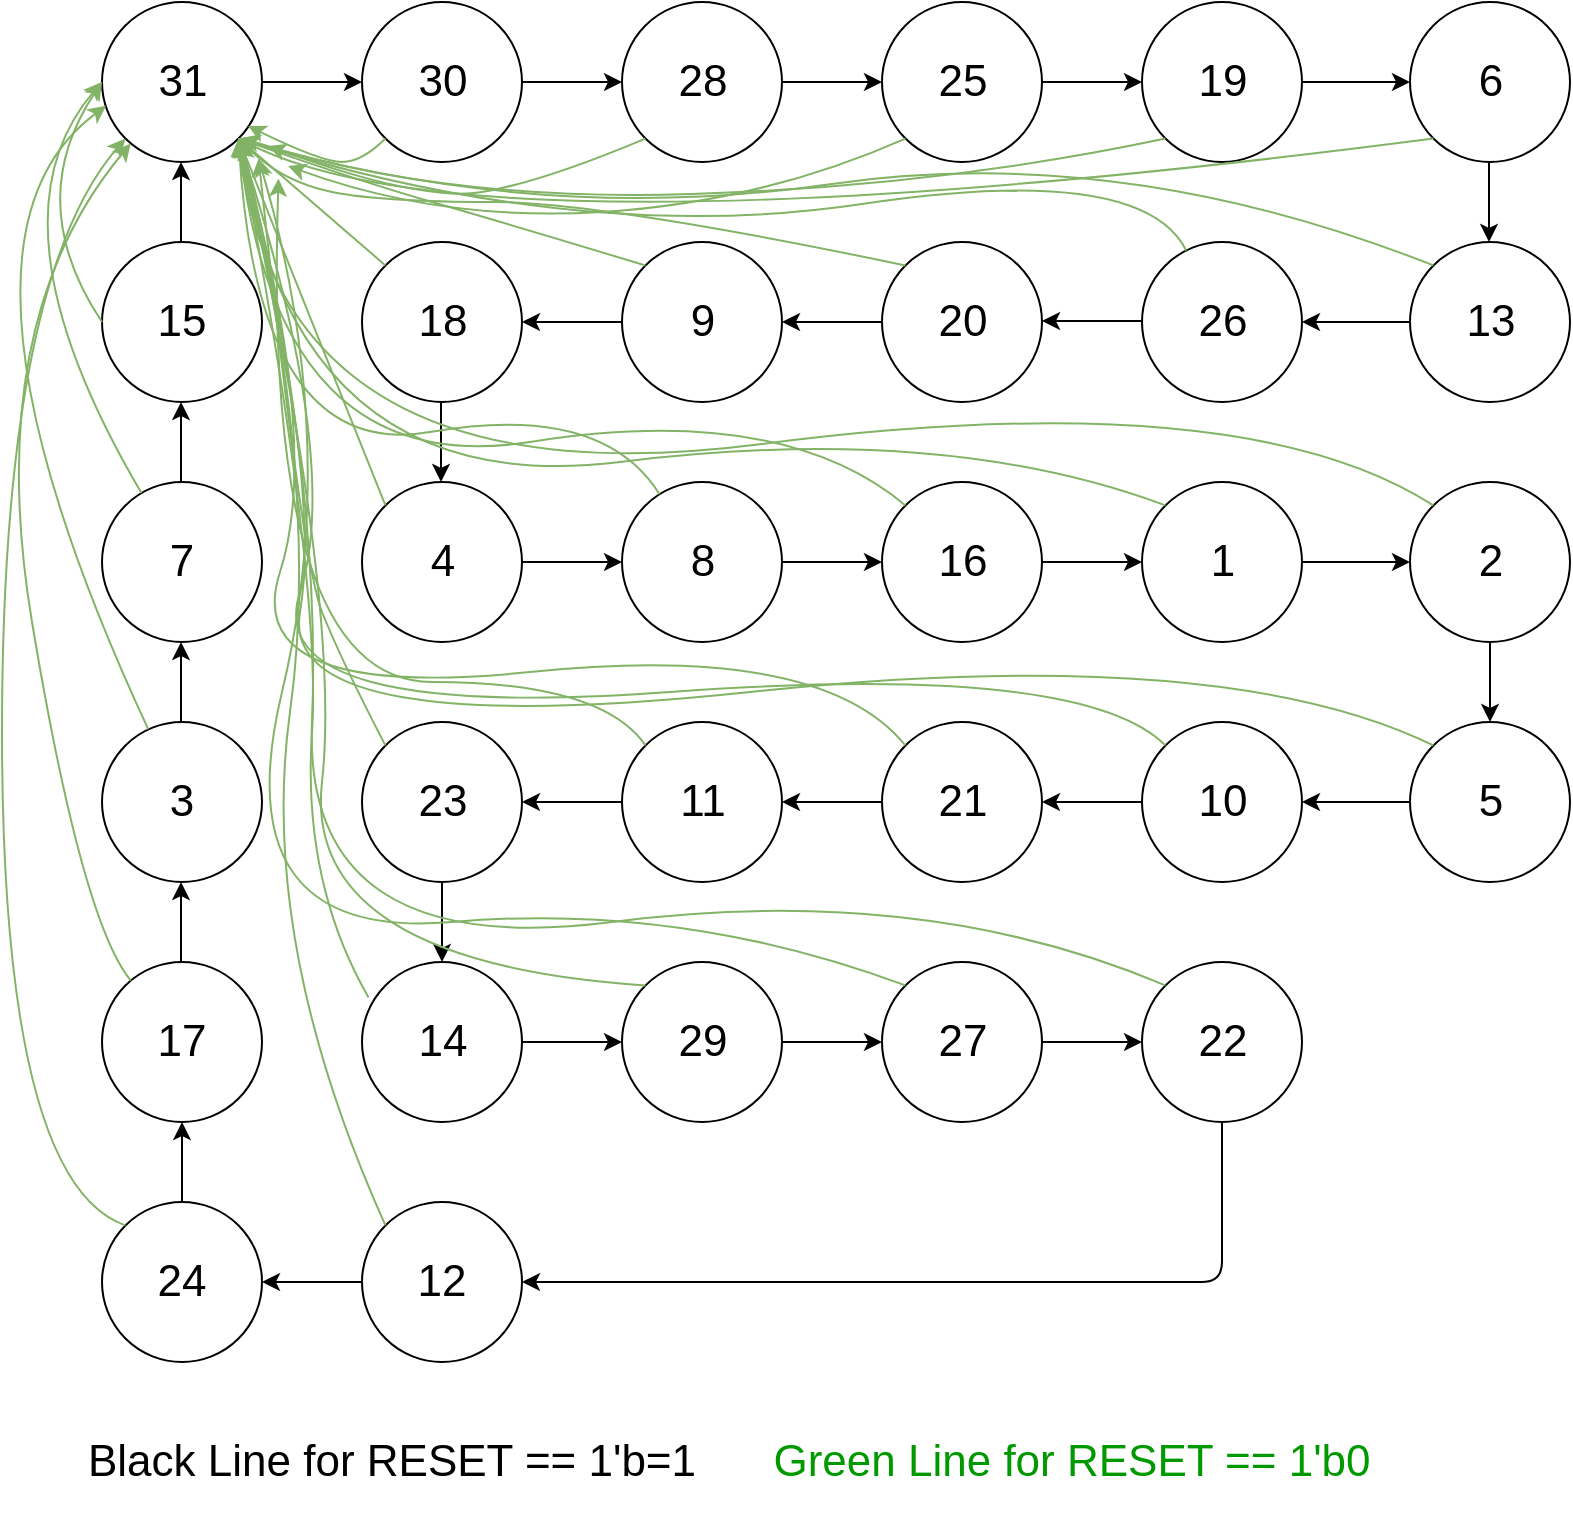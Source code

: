 <mxfile version="13.8.0" type="device"><diagram id="v5fwq7ZbPviICGchZFVD" name="Page-1"><mxGraphModel dx="892" dy="904" grid="1" gridSize="10" guides="1" tooltips="1" connect="1" arrows="1" fold="1" page="1" pageScale="1" pageWidth="827" pageHeight="1169" math="0" shadow="0"><root><mxCell id="0"/><mxCell id="1" parent="0"/><mxCell id="MPfCLSWafgTNdHjjrXGA-1" value="31" style="ellipse;html=1;aspect=fixed;fontSize=22;" vertex="1" parent="1"><mxGeometry x="60" y="50" width="80" height="80" as="geometry"/></mxCell><mxCell id="MPfCLSWafgTNdHjjrXGA-4" value="" style="endArrow=classic;html=1;exitX=1;exitY=0.5;exitDx=0;exitDy=0;fontSize=22;" edge="1" parent="1" source="MPfCLSWafgTNdHjjrXGA-1"><mxGeometry width="50" height="50" relative="1" as="geometry"><mxPoint x="370" y="350" as="sourcePoint"/><mxPoint x="190" y="90" as="targetPoint"/><Array as="points"><mxPoint x="160" y="90"/></Array></mxGeometry></mxCell><mxCell id="MPfCLSWafgTNdHjjrXGA-5" value="30" style="ellipse;html=1;aspect=fixed;fontSize=22;" vertex="1" parent="1"><mxGeometry x="190" y="50" width="80" height="80" as="geometry"/></mxCell><mxCell id="MPfCLSWafgTNdHjjrXGA-6" value="" style="endArrow=classic;html=1;exitX=1;exitY=0.5;exitDx=0;exitDy=0;fontSize=22;" edge="1" parent="1" source="MPfCLSWafgTNdHjjrXGA-5"><mxGeometry width="50" height="50" relative="1" as="geometry"><mxPoint x="500" y="350" as="sourcePoint"/><mxPoint x="320" y="90" as="targetPoint"/><Array as="points"><mxPoint x="290" y="90"/></Array></mxGeometry></mxCell><mxCell id="MPfCLSWafgTNdHjjrXGA-7" value="28" style="ellipse;html=1;aspect=fixed;fontSize=22;" vertex="1" parent="1"><mxGeometry x="320" y="50" width="80" height="80" as="geometry"/></mxCell><mxCell id="MPfCLSWafgTNdHjjrXGA-8" value="" style="endArrow=classic;html=1;exitX=1;exitY=0.5;exitDx=0;exitDy=0;fontSize=22;" edge="1" parent="1" source="MPfCLSWafgTNdHjjrXGA-7"><mxGeometry width="50" height="50" relative="1" as="geometry"><mxPoint x="630" y="350" as="sourcePoint"/><mxPoint x="450" y="90" as="targetPoint"/><Array as="points"><mxPoint x="420" y="90"/></Array></mxGeometry></mxCell><mxCell id="MPfCLSWafgTNdHjjrXGA-9" value="25" style="ellipse;html=1;aspect=fixed;fontSize=22;" vertex="1" parent="1"><mxGeometry x="450" y="50" width="80" height="80" as="geometry"/></mxCell><mxCell id="MPfCLSWafgTNdHjjrXGA-10" value="" style="endArrow=classic;html=1;fontSize=22;entryX=0;entryY=0.5;entryDx=0;entryDy=0;" edge="1" parent="1" target="MPfCLSWafgTNdHjjrXGA-31"><mxGeometry width="50" height="50" relative="1" as="geometry"><mxPoint x="530" y="90" as="sourcePoint"/><mxPoint x="574" y="90" as="targetPoint"/><Array as="points"><mxPoint x="544" y="90"/></Array></mxGeometry></mxCell><mxCell id="MPfCLSWafgTNdHjjrXGA-11" value="4" style="ellipse;html=1;aspect=fixed;fontSize=22;" vertex="1" parent="1"><mxGeometry x="190" y="290" width="80" height="80" as="geometry"/></mxCell><mxCell id="MPfCLSWafgTNdHjjrXGA-12" value="" style="endArrow=classic;html=1;exitX=1;exitY=0.5;exitDx=0;exitDy=0;fontSize=22;" edge="1" parent="1" source="MPfCLSWafgTNdHjjrXGA-11"><mxGeometry width="50" height="50" relative="1" as="geometry"><mxPoint x="500" y="590" as="sourcePoint"/><mxPoint x="320" y="330" as="targetPoint"/><Array as="points"><mxPoint x="290" y="330"/></Array></mxGeometry></mxCell><mxCell id="MPfCLSWafgTNdHjjrXGA-13" value="8" style="ellipse;html=1;aspect=fixed;fontSize=22;" vertex="1" parent="1"><mxGeometry x="320" y="290" width="80" height="80" as="geometry"/></mxCell><mxCell id="MPfCLSWafgTNdHjjrXGA-14" value="" style="endArrow=classic;html=1;exitX=1;exitY=0.5;exitDx=0;exitDy=0;fontSize=22;" edge="1" parent="1" source="MPfCLSWafgTNdHjjrXGA-13"><mxGeometry width="50" height="50" relative="1" as="geometry"><mxPoint x="630" y="590" as="sourcePoint"/><mxPoint x="450" y="330" as="targetPoint"/><Array as="points"><mxPoint x="420" y="330"/></Array></mxGeometry></mxCell><mxCell id="MPfCLSWafgTNdHjjrXGA-15" value="16" style="ellipse;html=1;aspect=fixed;fontSize=22;" vertex="1" parent="1"><mxGeometry x="450" y="290" width="80" height="80" as="geometry"/></mxCell><mxCell id="MPfCLSWafgTNdHjjrXGA-16" value="" style="endArrow=classic;html=1;exitX=1;exitY=0.5;exitDx=0;exitDy=0;fontSize=22;" edge="1" parent="1" source="MPfCLSWafgTNdHjjrXGA-15"><mxGeometry width="50" height="50" relative="1" as="geometry"><mxPoint x="760" y="590" as="sourcePoint"/><mxPoint x="580" y="330" as="targetPoint"/><Array as="points"><mxPoint x="550" y="330"/></Array></mxGeometry></mxCell><mxCell id="MPfCLSWafgTNdHjjrXGA-17" value="1" style="ellipse;html=1;aspect=fixed;fontSize=22;" vertex="1" parent="1"><mxGeometry x="580" y="290" width="80" height="80" as="geometry"/></mxCell><mxCell id="MPfCLSWafgTNdHjjrXGA-18" value="" style="endArrow=classic;html=1;exitX=1;exitY=0.5;exitDx=0;exitDy=0;fontSize=22;entryX=0;entryY=0.5;entryDx=0;entryDy=0;" edge="1" parent="1" source="MPfCLSWafgTNdHjjrXGA-17" target="MPfCLSWafgTNdHjjrXGA-65"><mxGeometry width="50" height="50" relative="1" as="geometry"><mxPoint x="884" y="590" as="sourcePoint"/><mxPoint x="704" y="330" as="targetPoint"/><Array as="points"><mxPoint x="674" y="330"/></Array></mxGeometry></mxCell><mxCell id="MPfCLSWafgTNdHjjrXGA-31" value="19" style="ellipse;html=1;aspect=fixed;fontSize=22;" vertex="1" parent="1"><mxGeometry x="580" y="50" width="80" height="80" as="geometry"/></mxCell><mxCell id="MPfCLSWafgTNdHjjrXGA-32" value="" style="endArrow=classic;html=1;exitX=1;exitY=0.5;exitDx=0;exitDy=0;fontSize=22;entryX=0;entryY=0.5;entryDx=0;entryDy=0;" edge="1" parent="1" source="MPfCLSWafgTNdHjjrXGA-31" target="MPfCLSWafgTNdHjjrXGA-33"><mxGeometry width="50" height="50" relative="1" as="geometry"><mxPoint x="670" y="90" as="sourcePoint"/><mxPoint x="720" y="90" as="targetPoint"/><Array as="points"><mxPoint x="690" y="90"/></Array></mxGeometry></mxCell><mxCell id="MPfCLSWafgTNdHjjrXGA-33" value="6" style="ellipse;html=1;aspect=fixed;fontSize=22;" vertex="1" parent="1"><mxGeometry x="714" y="50" width="80" height="80" as="geometry"/></mxCell><mxCell id="MPfCLSWafgTNdHjjrXGA-34" value="" style="endArrow=classic;html=1;fontSize=22;" edge="1" parent="1"><mxGeometry width="50" height="50" relative="1" as="geometry"><mxPoint x="753.5" y="130" as="sourcePoint"/><mxPoint x="753.5" y="170" as="targetPoint"/><Array as="points"><mxPoint x="753.5" y="150"/></Array></mxGeometry></mxCell><mxCell id="MPfCLSWafgTNdHjjrXGA-35" value="18" style="ellipse;html=1;aspect=fixed;fontSize=22;" vertex="1" parent="1"><mxGeometry x="190" y="170" width="80" height="80" as="geometry"/></mxCell><mxCell id="MPfCLSWafgTNdHjjrXGA-37" value="9" style="ellipse;html=1;aspect=fixed;fontSize=22;" vertex="1" parent="1"><mxGeometry x="320" y="170" width="80" height="80" as="geometry"/></mxCell><mxCell id="MPfCLSWafgTNdHjjrXGA-39" value="20" style="ellipse;html=1;aspect=fixed;fontSize=22;" vertex="1" parent="1"><mxGeometry x="450" y="170" width="80" height="80" as="geometry"/></mxCell><mxCell id="MPfCLSWafgTNdHjjrXGA-41" value="26" style="ellipse;html=1;aspect=fixed;fontSize=22;" vertex="1" parent="1"><mxGeometry x="580" y="170" width="80" height="80" as="geometry"/></mxCell><mxCell id="MPfCLSWafgTNdHjjrXGA-42" value="" style="endArrow=classic;html=1;fontSize=22;exitX=0;exitY=0.5;exitDx=0;exitDy=0;entryX=1;entryY=0.5;entryDx=0;entryDy=0;" edge="1" parent="1" source="MPfCLSWafgTNdHjjrXGA-39" target="MPfCLSWafgTNdHjjrXGA-37"><mxGeometry width="50" height="50" relative="1" as="geometry"><mxPoint x="410" y="370" as="sourcePoint"/><mxPoint x="460" y="320" as="targetPoint"/></mxGeometry></mxCell><mxCell id="MPfCLSWafgTNdHjjrXGA-43" value="" style="endArrow=classic;html=1;fontSize=22;exitX=0;exitY=0.5;exitDx=0;exitDy=0;entryX=1;entryY=0.5;entryDx=0;entryDy=0;" edge="1" parent="1" source="MPfCLSWafgTNdHjjrXGA-37" target="MPfCLSWafgTNdHjjrXGA-35"><mxGeometry width="50" height="50" relative="1" as="geometry"><mxPoint x="410" y="370" as="sourcePoint"/><mxPoint x="460" y="320" as="targetPoint"/></mxGeometry></mxCell><mxCell id="MPfCLSWafgTNdHjjrXGA-44" value="" style="endArrow=classic;html=1;fontSize=22;exitX=0;exitY=0.5;exitDx=0;exitDy=0;entryX=1;entryY=0.5;entryDx=0;entryDy=0;" edge="1" parent="1"><mxGeometry width="50" height="50" relative="1" as="geometry"><mxPoint x="580" y="209.5" as="sourcePoint"/><mxPoint x="530" y="209.5" as="targetPoint"/></mxGeometry></mxCell><mxCell id="MPfCLSWafgTNdHjjrXGA-46" value="" style="endArrow=classic;html=1;fontSize=22;" edge="1" parent="1"><mxGeometry width="50" height="50" relative="1" as="geometry"><mxPoint x="229.5" y="250" as="sourcePoint"/><mxPoint x="229.5" y="290" as="targetPoint"/><Array as="points"><mxPoint x="229.5" y="270"/></Array></mxGeometry></mxCell><mxCell id="MPfCLSWafgTNdHjjrXGA-47" value="13" style="ellipse;html=1;aspect=fixed;fontSize=22;" vertex="1" parent="1"><mxGeometry x="714" y="170" width="80" height="80" as="geometry"/></mxCell><mxCell id="MPfCLSWafgTNdHjjrXGA-48" value="" style="endArrow=classic;html=1;fontSize=22;exitX=0;exitY=0.5;exitDx=0;exitDy=0;entryX=1;entryY=0.5;entryDx=0;entryDy=0;" edge="1" parent="1" source="MPfCLSWafgTNdHjjrXGA-47" target="MPfCLSWafgTNdHjjrXGA-41"><mxGeometry width="50" height="50" relative="1" as="geometry"><mxPoint x="440" y="350" as="sourcePoint"/><mxPoint x="490" y="300" as="targetPoint"/></mxGeometry></mxCell><mxCell id="MPfCLSWafgTNdHjjrXGA-55" value="14" style="ellipse;html=1;aspect=fixed;fontSize=22;" vertex="1" parent="1"><mxGeometry x="190" y="530" width="80" height="80" as="geometry"/></mxCell><mxCell id="MPfCLSWafgTNdHjjrXGA-56" value="" style="endArrow=classic;html=1;exitX=1;exitY=0.5;exitDx=0;exitDy=0;fontSize=22;entryX=0;entryY=0.5;entryDx=0;entryDy=0;" edge="1" parent="1" source="MPfCLSWafgTNdHjjrXGA-55" target="MPfCLSWafgTNdHjjrXGA-57"><mxGeometry width="50" height="50" relative="1" as="geometry"><mxPoint x="490" y="830" as="sourcePoint"/><mxPoint x="310" y="570" as="targetPoint"/><Array as="points"><mxPoint x="280" y="570"/></Array></mxGeometry></mxCell><mxCell id="MPfCLSWafgTNdHjjrXGA-57" value="29" style="ellipse;html=1;aspect=fixed;fontSize=22;" vertex="1" parent="1"><mxGeometry x="320" y="530" width="80" height="80" as="geometry"/></mxCell><mxCell id="MPfCLSWafgTNdHjjrXGA-58" value="" style="endArrow=classic;html=1;exitX=1;exitY=0.5;exitDx=0;exitDy=0;fontSize=22;entryX=0;entryY=0.5;entryDx=0;entryDy=0;" edge="1" parent="1" source="MPfCLSWafgTNdHjjrXGA-57" target="MPfCLSWafgTNdHjjrXGA-59"><mxGeometry width="50" height="50" relative="1" as="geometry"><mxPoint x="620" y="830" as="sourcePoint"/><mxPoint x="440" y="570" as="targetPoint"/><Array as="points"><mxPoint x="410" y="570"/></Array></mxGeometry></mxCell><mxCell id="MPfCLSWafgTNdHjjrXGA-59" value="27" style="ellipse;html=1;aspect=fixed;fontSize=22;" vertex="1" parent="1"><mxGeometry x="450" y="530" width="80" height="80" as="geometry"/></mxCell><mxCell id="MPfCLSWafgTNdHjjrXGA-60" value="" style="endArrow=classic;html=1;exitX=1;exitY=0.5;exitDx=0;exitDy=0;fontSize=22;entryX=0;entryY=0.5;entryDx=0;entryDy=0;" edge="1" parent="1" source="MPfCLSWafgTNdHjjrXGA-59" target="MPfCLSWafgTNdHjjrXGA-61"><mxGeometry width="50" height="50" relative="1" as="geometry"><mxPoint x="760" y="830" as="sourcePoint"/><mxPoint x="580" y="570" as="targetPoint"/><Array as="points"><mxPoint x="550" y="570"/></Array></mxGeometry></mxCell><mxCell id="MPfCLSWafgTNdHjjrXGA-61" value="22" style="ellipse;html=1;aspect=fixed;fontSize=22;" vertex="1" parent="1"><mxGeometry x="580" y="530" width="80" height="80" as="geometry"/></mxCell><mxCell id="MPfCLSWafgTNdHjjrXGA-62" value="" style="endArrow=classic;html=1;exitX=0.5;exitY=1;exitDx=0;exitDy=0;fontSize=22;entryX=1;entryY=0.5;entryDx=0;entryDy=0;" edge="1" parent="1" source="MPfCLSWafgTNdHjjrXGA-61" target="MPfCLSWafgTNdHjjrXGA-82"><mxGeometry width="50" height="50" relative="1" as="geometry"><mxPoint x="874" y="830" as="sourcePoint"/><mxPoint x="694" y="570" as="targetPoint"/><Array as="points"><mxPoint x="620" y="690"/></Array></mxGeometry></mxCell><mxCell id="MPfCLSWafgTNdHjjrXGA-93" value="" style="edgeStyle=orthogonalEdgeStyle;rounded=0;orthogonalLoop=1;jettySize=auto;html=1;fontSize=22;" edge="1" parent="1" source="MPfCLSWafgTNdHjjrXGA-65" target="MPfCLSWafgTNdHjjrXGA-75"><mxGeometry relative="1" as="geometry"/></mxCell><mxCell id="MPfCLSWafgTNdHjjrXGA-65" value="2" style="ellipse;html=1;aspect=fixed;fontSize=22;" vertex="1" parent="1"><mxGeometry x="714" y="290" width="80" height="80" as="geometry"/></mxCell><mxCell id="MPfCLSWafgTNdHjjrXGA-92" value="" style="edgeStyle=orthogonalEdgeStyle;rounded=0;orthogonalLoop=1;jettySize=auto;html=1;fontSize=22;" edge="1" parent="1" source="MPfCLSWafgTNdHjjrXGA-67" target="MPfCLSWafgTNdHjjrXGA-55"><mxGeometry relative="1" as="geometry"/></mxCell><mxCell id="MPfCLSWafgTNdHjjrXGA-67" value="23" style="ellipse;html=1;aspect=fixed;fontSize=22;" vertex="1" parent="1"><mxGeometry x="190" y="410" width="80" height="80" as="geometry"/></mxCell><mxCell id="MPfCLSWafgTNdHjjrXGA-68" value="11" style="ellipse;html=1;aspect=fixed;fontSize=22;" vertex="1" parent="1"><mxGeometry x="320" y="410" width="80" height="80" as="geometry"/></mxCell><mxCell id="MPfCLSWafgTNdHjjrXGA-69" value="21" style="ellipse;html=1;aspect=fixed;fontSize=22;" vertex="1" parent="1"><mxGeometry x="450" y="410" width="80" height="80" as="geometry"/></mxCell><mxCell id="MPfCLSWafgTNdHjjrXGA-70" value="10" style="ellipse;html=1;aspect=fixed;fontSize=22;" vertex="1" parent="1"><mxGeometry x="580" y="410" width="80" height="80" as="geometry"/></mxCell><mxCell id="MPfCLSWafgTNdHjjrXGA-71" value="" style="endArrow=classic;html=1;fontSize=22;exitX=0;exitY=0.5;exitDx=0;exitDy=0;entryX=1;entryY=0.5;entryDx=0;entryDy=0;" edge="1" parent="1" source="MPfCLSWafgTNdHjjrXGA-69" target="MPfCLSWafgTNdHjjrXGA-68"><mxGeometry width="50" height="50" relative="1" as="geometry"><mxPoint x="400" y="610" as="sourcePoint"/><mxPoint x="450" y="560" as="targetPoint"/></mxGeometry></mxCell><mxCell id="MPfCLSWafgTNdHjjrXGA-72" value="" style="endArrow=classic;html=1;fontSize=22;exitX=0;exitY=0.5;exitDx=0;exitDy=0;entryX=1;entryY=0.5;entryDx=0;entryDy=0;" edge="1" parent="1" source="MPfCLSWafgTNdHjjrXGA-68" target="MPfCLSWafgTNdHjjrXGA-67"><mxGeometry width="50" height="50" relative="1" as="geometry"><mxPoint x="400" y="610" as="sourcePoint"/><mxPoint x="450" y="560" as="targetPoint"/></mxGeometry></mxCell><mxCell id="MPfCLSWafgTNdHjjrXGA-73" value="" style="endArrow=classic;html=1;fontSize=22;exitX=0;exitY=0.5;exitDx=0;exitDy=0;" edge="1" parent="1" source="MPfCLSWafgTNdHjjrXGA-70"><mxGeometry width="50" height="50" relative="1" as="geometry"><mxPoint x="570" y="449.5" as="sourcePoint"/><mxPoint x="530" y="450" as="targetPoint"/></mxGeometry></mxCell><mxCell id="MPfCLSWafgTNdHjjrXGA-75" value="5" style="ellipse;html=1;aspect=fixed;fontSize=22;" vertex="1" parent="1"><mxGeometry x="714" y="410" width="80" height="80" as="geometry"/></mxCell><mxCell id="MPfCLSWafgTNdHjjrXGA-76" value="" style="endArrow=classic;html=1;fontSize=22;exitX=0;exitY=0.5;exitDx=0;exitDy=0;entryX=1;entryY=0.5;entryDx=0;entryDy=0;" edge="1" parent="1" source="MPfCLSWafgTNdHjjrXGA-75" target="MPfCLSWafgTNdHjjrXGA-70"><mxGeometry width="50" height="50" relative="1" as="geometry"><mxPoint x="430" y="590" as="sourcePoint"/><mxPoint x="480" y="540" as="targetPoint"/></mxGeometry></mxCell><mxCell id="MPfCLSWafgTNdHjjrXGA-77" value="15" style="ellipse;whiteSpace=wrap;html=1;aspect=fixed;fontSize=22;" vertex="1" parent="1"><mxGeometry x="60" y="170" width="80" height="80" as="geometry"/></mxCell><mxCell id="MPfCLSWafgTNdHjjrXGA-78" value="3" style="ellipse;whiteSpace=wrap;html=1;aspect=fixed;fontSize=22;" vertex="1" parent="1"><mxGeometry x="60" y="410" width="80" height="80" as="geometry"/></mxCell><mxCell id="MPfCLSWafgTNdHjjrXGA-79" value="7" style="ellipse;whiteSpace=wrap;html=1;aspect=fixed;fontSize=22;" vertex="1" parent="1"><mxGeometry x="60" y="290" width="80" height="80" as="geometry"/></mxCell><mxCell id="MPfCLSWafgTNdHjjrXGA-80" value="17" style="ellipse;whiteSpace=wrap;html=1;aspect=fixed;fontSize=22;" vertex="1" parent="1"><mxGeometry x="60" y="530" width="80" height="80" as="geometry"/></mxCell><mxCell id="MPfCLSWafgTNdHjjrXGA-81" value="24" style="ellipse;whiteSpace=wrap;html=1;aspect=fixed;fontSize=22;" vertex="1" parent="1"><mxGeometry x="60" y="650" width="80" height="80" as="geometry"/></mxCell><mxCell id="MPfCLSWafgTNdHjjrXGA-82" value="12" style="ellipse;whiteSpace=wrap;html=1;aspect=fixed;fontSize=22;" vertex="1" parent="1"><mxGeometry x="190" y="650" width="80" height="80" as="geometry"/></mxCell><mxCell id="MPfCLSWafgTNdHjjrXGA-83" value="" style="endArrow=classic;html=1;fontSize=22;exitX=0.5;exitY=0;exitDx=0;exitDy=0;entryX=0.5;entryY=1;entryDx=0;entryDy=0;" edge="1" parent="1" source="MPfCLSWafgTNdHjjrXGA-81" target="MPfCLSWafgTNdHjjrXGA-80"><mxGeometry width="50" height="50" relative="1" as="geometry"><mxPoint x="400" y="480" as="sourcePoint"/><mxPoint x="450" y="430" as="targetPoint"/></mxGeometry></mxCell><mxCell id="MPfCLSWafgTNdHjjrXGA-84" value="" style="endArrow=classic;html=1;fontSize=22;exitX=0.5;exitY=0;exitDx=0;exitDy=0;entryX=0.5;entryY=1;entryDx=0;entryDy=0;" edge="1" parent="1"><mxGeometry width="50" height="50" relative="1" as="geometry"><mxPoint x="99.5" y="530" as="sourcePoint"/><mxPoint x="99.5" y="490" as="targetPoint"/></mxGeometry></mxCell><mxCell id="MPfCLSWafgTNdHjjrXGA-85" value="" style="endArrow=classic;html=1;fontSize=22;exitX=0.5;exitY=0;exitDx=0;exitDy=0;entryX=0.5;entryY=1;entryDx=0;entryDy=0;" edge="1" parent="1"><mxGeometry width="50" height="50" relative="1" as="geometry"><mxPoint x="99.5" y="410" as="sourcePoint"/><mxPoint x="99.5" y="370" as="targetPoint"/></mxGeometry></mxCell><mxCell id="MPfCLSWafgTNdHjjrXGA-86" value="" style="endArrow=classic;html=1;fontSize=22;exitX=0.5;exitY=0;exitDx=0;exitDy=0;entryX=0.5;entryY=1;entryDx=0;entryDy=0;" edge="1" parent="1"><mxGeometry width="50" height="50" relative="1" as="geometry"><mxPoint x="99.5" y="290" as="sourcePoint"/><mxPoint x="99.5" y="250" as="targetPoint"/></mxGeometry></mxCell><mxCell id="MPfCLSWafgTNdHjjrXGA-87" value="" style="endArrow=classic;html=1;fontSize=22;exitX=0.5;exitY=0;exitDx=0;exitDy=0;entryX=0.5;entryY=1;entryDx=0;entryDy=0;" edge="1" parent="1"><mxGeometry width="50" height="50" relative="1" as="geometry"><mxPoint x="99.5" y="170" as="sourcePoint"/><mxPoint x="99.5" y="130" as="targetPoint"/></mxGeometry></mxCell><mxCell id="MPfCLSWafgTNdHjjrXGA-88" value="" style="endArrow=classic;html=1;fontSize=22;exitX=0;exitY=0.5;exitDx=0;exitDy=0;entryX=1;entryY=0.5;entryDx=0;entryDy=0;" edge="1" parent="1" source="MPfCLSWafgTNdHjjrXGA-82" target="MPfCLSWafgTNdHjjrXGA-81"><mxGeometry width="50" height="50" relative="1" as="geometry"><mxPoint x="150" y="700" as="sourcePoint"/><mxPoint x="150" y="660" as="targetPoint"/></mxGeometry></mxCell><mxCell id="MPfCLSWafgTNdHjjrXGA-94" value="" style="curved=1;endArrow=classic;html=1;fontSize=22;exitX=0;exitY=1;exitDx=0;exitDy=0;entryX=0.913;entryY=0.775;entryDx=0;entryDy=0;entryPerimeter=0;fillColor=#d5e8d4;strokeColor=#82b366;" edge="1" parent="1" source="MPfCLSWafgTNdHjjrXGA-5" target="MPfCLSWafgTNdHjjrXGA-1"><mxGeometry width="50" height="50" relative="1" as="geometry"><mxPoint x="400" y="480" as="sourcePoint"/><mxPoint x="450" y="430" as="targetPoint"/><Array as="points"><mxPoint x="190" y="130"/><mxPoint x="170" y="130"/></Array></mxGeometry></mxCell><mxCell id="MPfCLSWafgTNdHjjrXGA-95" value="" style="curved=1;endArrow=classic;html=1;fontSize=22;exitX=0;exitY=1;exitDx=0;exitDy=0;entryX=0.913;entryY=0.775;entryDx=0;entryDy=0;entryPerimeter=0;fillColor=#d5e8d4;strokeColor=#82b366;" edge="1" parent="1" source="MPfCLSWafgTNdHjjrXGA-7"><mxGeometry width="50" height="50" relative="1" as="geometry"><mxPoint x="211.716" y="128.284" as="sourcePoint"/><mxPoint x="143.04" y="122" as="targetPoint"/><Array as="points"><mxPoint x="280" y="140"/><mxPoint x="220" y="150"/></Array></mxGeometry></mxCell><mxCell id="MPfCLSWafgTNdHjjrXGA-99" value="" style="curved=1;endArrow=classic;html=1;fontSize=22;exitX=0;exitY=1;exitDx=0;exitDy=0;entryX=0.913;entryY=0.775;entryDx=0;entryDy=0;entryPerimeter=0;fillColor=#d5e8d4;strokeColor=#82b366;" edge="1" parent="1" source="MPfCLSWafgTNdHjjrXGA-9"><mxGeometry width="50" height="50" relative="1" as="geometry"><mxPoint x="342.141" y="128.703" as="sourcePoint"/><mxPoint x="153.04" y="132" as="targetPoint"/><Array as="points"><mxPoint x="390" y="150"/><mxPoint x="230" y="160"/></Array></mxGeometry></mxCell><mxCell id="MPfCLSWafgTNdHjjrXGA-101" value="" style="curved=1;endArrow=classic;html=1;fontSize=22;exitX=0;exitY=1;exitDx=0;exitDy=0;fillColor=#d5e8d4;strokeColor=#82b366;" edge="1" parent="1" source="MPfCLSWafgTNdHjjrXGA-31"><mxGeometry width="50" height="50" relative="1" as="geometry"><mxPoint x="471.716" y="128.284" as="sourcePoint"/><mxPoint x="130" y="118" as="targetPoint"/><Array as="points"><mxPoint x="480" y="142"/><mxPoint x="230" y="150"/></Array></mxGeometry></mxCell><mxCell id="MPfCLSWafgTNdHjjrXGA-103" value="" style="curved=1;endArrow=classic;html=1;fontSize=22;exitX=0;exitY=1;exitDx=0;exitDy=0;entryX=1;entryY=1;entryDx=0;entryDy=0;fillColor=#d5e8d4;strokeColor=#82b366;" edge="1" parent="1" source="MPfCLSWafgTNdHjjrXGA-33" target="MPfCLSWafgTNdHjjrXGA-1"><mxGeometry width="50" height="50" relative="1" as="geometry"><mxPoint x="601.716" y="128.284" as="sourcePoint"/><mxPoint x="173.04" y="152" as="targetPoint"/><Array as="points"><mxPoint x="250" y="180"/></Array></mxGeometry></mxCell><mxCell id="MPfCLSWafgTNdHjjrXGA-104" value="" style="curved=1;endArrow=classic;html=1;fontSize=22;exitX=0;exitY=0;exitDx=0;exitDy=0;entryX=1;entryY=1;entryDx=0;entryDy=0;fillColor=#d5e8d4;strokeColor=#82b366;" edge="1" parent="1" source="MPfCLSWafgTNdHjjrXGA-47" target="MPfCLSWafgTNdHjjrXGA-1"><mxGeometry width="50" height="50" relative="1" as="geometry"><mxPoint x="611.716" y="138.284" as="sourcePoint"/><mxPoint x="183.04" y="162" as="targetPoint"/><Array as="points"><mxPoint x="570" y="120"/><mxPoint x="280" y="162"/></Array></mxGeometry></mxCell><mxCell id="MPfCLSWafgTNdHjjrXGA-105" value="" style="curved=1;endArrow=classic;html=1;fontSize=22;entryX=1;entryY=1;entryDx=0;entryDy=0;fillColor=#d5e8d4;strokeColor=#82b366;" edge="1" parent="1" source="MPfCLSWafgTNdHjjrXGA-41" target="MPfCLSWafgTNdHjjrXGA-1"><mxGeometry width="50" height="50" relative="1" as="geometry"><mxPoint x="735.716" y="191.716" as="sourcePoint"/><mxPoint x="138.284" y="128.284" as="targetPoint"/><Array as="points"><mxPoint x="580" y="130"/><mxPoint x="300" y="172"/></Array></mxGeometry></mxCell><mxCell id="MPfCLSWafgTNdHjjrXGA-106" value="" style="curved=1;endArrow=classic;html=1;fontSize=22;exitX=0;exitY=0;exitDx=0;exitDy=0;entryX=1;entryY=1;entryDx=0;entryDy=0;fillColor=#d5e8d4;strokeColor=#82b366;" edge="1" parent="1" source="MPfCLSWafgTNdHjjrXGA-39" target="MPfCLSWafgTNdHjjrXGA-1"><mxGeometry width="50" height="50" relative="1" as="geometry"><mxPoint x="745.716" y="201.716" as="sourcePoint"/><mxPoint x="148.284" y="138.284" as="targetPoint"/><Array as="points"><mxPoint x="310" y="150"/><mxPoint x="200" y="150"/><mxPoint x="150" y="140"/></Array></mxGeometry></mxCell><mxCell id="MPfCLSWafgTNdHjjrXGA-107" value="" style="curved=1;endArrow=classic;html=1;fontSize=22;exitX=0;exitY=0;exitDx=0;exitDy=0;entryX=1;entryY=1;entryDx=0;entryDy=0;fillColor=#d5e8d4;strokeColor=#82b366;" edge="1" parent="1" source="MPfCLSWafgTNdHjjrXGA-37" target="MPfCLSWafgTNdHjjrXGA-1"><mxGeometry width="50" height="50" relative="1" as="geometry"><mxPoint x="755.716" y="211.716" as="sourcePoint"/><mxPoint x="158.284" y="148.284" as="targetPoint"/><Array as="points"><mxPoint x="260" y="160"/><mxPoint x="190" y="140"/></Array></mxGeometry></mxCell><mxCell id="MPfCLSWafgTNdHjjrXGA-108" value="" style="curved=1;endArrow=classic;html=1;fontSize=22;exitX=0;exitY=0;exitDx=0;exitDy=0;entryX=1;entryY=1;entryDx=0;entryDy=0;fillColor=#d5e8d4;strokeColor=#82b366;" edge="1" parent="1" source="MPfCLSWafgTNdHjjrXGA-35" target="MPfCLSWafgTNdHjjrXGA-1"><mxGeometry width="50" height="50" relative="1" as="geometry"><mxPoint x="342.141" y="191.297" as="sourcePoint"/><mxPoint x="138.284" y="128.284" as="targetPoint"/><Array as="points"/></mxGeometry></mxCell><mxCell id="MPfCLSWafgTNdHjjrXGA-109" value="" style="curved=1;endArrow=classic;html=1;fontSize=22;exitX=0;exitY=0;exitDx=0;exitDy=0;entryX=1;entryY=1;entryDx=0;entryDy=0;fillColor=#d5e8d4;strokeColor=#82b366;" edge="1" parent="1" source="MPfCLSWafgTNdHjjrXGA-11" target="MPfCLSWafgTNdHjjrXGA-1"><mxGeometry width="50" height="50" relative="1" as="geometry"><mxPoint x="211.716" y="191.716" as="sourcePoint"/><mxPoint x="148.284" y="138.284" as="targetPoint"/><Array as="points"/></mxGeometry></mxCell><mxCell id="MPfCLSWafgTNdHjjrXGA-110" value="" style="curved=1;endArrow=classic;html=1;fontSize=22;entryX=1;entryY=1;entryDx=0;entryDy=0;fillColor=#d5e8d4;strokeColor=#82b366;" edge="1" parent="1" source="MPfCLSWafgTNdHjjrXGA-13" target="MPfCLSWafgTNdHjjrXGA-1"><mxGeometry width="50" height="50" relative="1" as="geometry"><mxPoint x="211.716" y="311.716" as="sourcePoint"/><mxPoint x="138.284" y="128.284" as="targetPoint"/><Array as="points"><mxPoint x="310" y="250"/><mxPoint x="138" y="280"/></Array></mxGeometry></mxCell><mxCell id="MPfCLSWafgTNdHjjrXGA-111" value="" style="curved=1;endArrow=classic;html=1;fontSize=22;entryX=1;entryY=1;entryDx=0;entryDy=0;fillColor=#d5e8d4;strokeColor=#82b366;exitX=0;exitY=0;exitDx=0;exitDy=0;" edge="1" parent="1" source="MPfCLSWafgTNdHjjrXGA-15" target="MPfCLSWafgTNdHjjrXGA-1"><mxGeometry width="50" height="50" relative="1" as="geometry"><mxPoint x="348.98" y="305.968" as="sourcePoint"/><mxPoint x="148.284" y="138.284" as="targetPoint"/><Array as="points"><mxPoint x="400" y="250"/><mxPoint x="148" y="290"/></Array></mxGeometry></mxCell><mxCell id="MPfCLSWafgTNdHjjrXGA-112" value="" style="curved=1;endArrow=classic;html=1;fontSize=22;entryX=1;entryY=1;entryDx=0;entryDy=0;fillColor=#d5e8d4;strokeColor=#82b366;exitX=0;exitY=0;exitDx=0;exitDy=0;" edge="1" parent="1" source="MPfCLSWafgTNdHjjrXGA-17" target="MPfCLSWafgTNdHjjrXGA-1"><mxGeometry width="50" height="50" relative="1" as="geometry"><mxPoint x="471.716" y="311.716" as="sourcePoint"/><mxPoint x="158.284" y="148.284" as="targetPoint"/><Array as="points"><mxPoint x="480" y="260"/><mxPoint x="158" y="300"/></Array></mxGeometry></mxCell><mxCell id="MPfCLSWafgTNdHjjrXGA-113" value="" style="curved=1;endArrow=classic;html=1;fontSize=22;entryX=1;entryY=1;entryDx=0;entryDy=0;fillColor=#d5e8d4;strokeColor=#82b366;exitX=0;exitY=0;exitDx=0;exitDy=0;" edge="1" parent="1" source="MPfCLSWafgTNdHjjrXGA-65" target="MPfCLSWafgTNdHjjrXGA-1"><mxGeometry width="50" height="50" relative="1" as="geometry"><mxPoint x="601.716" y="311.716" as="sourcePoint"/><mxPoint x="138.284" y="128.284" as="targetPoint"/><Array as="points"><mxPoint x="630" y="240"/><mxPoint x="150" y="302"/></Array></mxGeometry></mxCell><mxCell id="MPfCLSWafgTNdHjjrXGA-114" value="" style="curved=1;endArrow=classic;html=1;fontSize=22;exitX=0;exitY=0;exitDx=0;exitDy=0;entryX=1;entryY=1;entryDx=0;entryDy=0;fillColor=#d5e8d4;strokeColor=#82b366;" edge="1" parent="1" source="MPfCLSWafgTNdHjjrXGA-67"><mxGeometry width="50" height="50" relative="1" as="geometry"><mxPoint x="211.716" y="311.716" as="sourcePoint"/><mxPoint x="138.284" y="128.284" as="targetPoint"/><Array as="points"><mxPoint x="180" y="380"/><mxPoint x="160" y="330"/></Array></mxGeometry></mxCell><mxCell id="MPfCLSWafgTNdHjjrXGA-115" value="" style="curved=1;endArrow=classic;html=1;fontSize=22;exitX=0;exitY=0;exitDx=0;exitDy=0;entryX=1;entryY=1;entryDx=0;entryDy=0;fillColor=#d5e8d4;strokeColor=#82b366;" edge="1" parent="1" source="MPfCLSWafgTNdHjjrXGA-68"><mxGeometry width="50" height="50" relative="1" as="geometry"><mxPoint x="211.716" y="431.716" as="sourcePoint"/><mxPoint x="148.284" y="138.284" as="targetPoint"/><Array as="points"><mxPoint x="310" y="390"/><mxPoint x="140" y="390"/></Array></mxGeometry></mxCell><mxCell id="MPfCLSWafgTNdHjjrXGA-116" value="" style="curved=1;endArrow=classic;html=1;fontSize=22;exitX=0;exitY=0;exitDx=0;exitDy=0;entryX=1;entryY=1;entryDx=0;entryDy=0;fillColor=#d5e8d4;strokeColor=#82b366;" edge="1" parent="1" source="MPfCLSWafgTNdHjjrXGA-69" target="MPfCLSWafgTNdHjjrXGA-1"><mxGeometry width="50" height="50" relative="1" as="geometry"><mxPoint x="342.141" y="431.297" as="sourcePoint"/><mxPoint x="158.284" y="148.284" as="targetPoint"/><Array as="points"><mxPoint x="420" y="370"/><mxPoint x="128" y="400"/><mxPoint x="170" y="270"/></Array></mxGeometry></mxCell><mxCell id="MPfCLSWafgTNdHjjrXGA-117" value="" style="curved=1;endArrow=classic;html=1;fontSize=22;exitX=0;exitY=0;exitDx=0;exitDy=0;entryX=1;entryY=1;entryDx=0;entryDy=0;fillColor=#d5e8d4;strokeColor=#82b366;" edge="1" parent="1" source="MPfCLSWafgTNdHjjrXGA-70" target="MPfCLSWafgTNdHjjrXGA-1"><mxGeometry width="50" height="50" relative="1" as="geometry"><mxPoint x="471.716" y="431.716" as="sourcePoint"/><mxPoint x="138.284" y="128.284" as="targetPoint"/><Array as="points"><mxPoint x="550" y="380"/><mxPoint x="138" y="410"/><mxPoint x="180" y="280"/></Array></mxGeometry></mxCell><mxCell id="MPfCLSWafgTNdHjjrXGA-118" value="" style="curved=1;endArrow=classic;html=1;fontSize=22;exitX=0;exitY=0;exitDx=0;exitDy=0;entryX=1;entryY=1;entryDx=0;entryDy=0;fillColor=#d5e8d4;strokeColor=#82b366;" edge="1" parent="1" source="MPfCLSWafgTNdHjjrXGA-75" target="MPfCLSWafgTNdHjjrXGA-1"><mxGeometry width="50" height="50" relative="1" as="geometry"><mxPoint x="601.716" y="431.716" as="sourcePoint"/><mxPoint x="138.284" y="128.284" as="targetPoint"/><Array as="points"><mxPoint x="620" y="370"/><mxPoint x="148" y="420"/><mxPoint x="170" y="290"/></Array></mxGeometry></mxCell><mxCell id="MPfCLSWafgTNdHjjrXGA-119" value="" style="curved=1;endArrow=classic;html=1;fontSize=22;exitX=0.041;exitY=0.222;exitDx=0;exitDy=0;entryX=1;entryY=1;entryDx=0;entryDy=0;fillColor=#d5e8d4;strokeColor=#82b366;exitPerimeter=0;" edge="1" parent="1" source="MPfCLSWafgTNdHjjrXGA-55" target="MPfCLSWafgTNdHjjrXGA-1"><mxGeometry width="50" height="50" relative="1" as="geometry"><mxPoint x="211.716" y="431.716" as="sourcePoint"/><mxPoint x="148.284" y="138.284" as="targetPoint"/><Array as="points"><mxPoint x="160" y="490"/><mxPoint x="170" y="340"/></Array></mxGeometry></mxCell><mxCell id="MPfCLSWafgTNdHjjrXGA-120" value="" style="curved=1;endArrow=classic;html=1;fontSize=22;exitX=0;exitY=0;exitDx=0;exitDy=0;entryX=1;entryY=1;entryDx=0;entryDy=0;fillColor=#d5e8d4;strokeColor=#82b366;" edge="1" parent="1" source="MPfCLSWafgTNdHjjrXGA-57" target="MPfCLSWafgTNdHjjrXGA-1"><mxGeometry width="50" height="50" relative="1" as="geometry"><mxPoint x="203.28" y="557.76" as="sourcePoint"/><mxPoint x="138.284" y="128.284" as="targetPoint"/><Array as="points"><mxPoint x="160" y="530"/><mxPoint x="180" y="350"/></Array></mxGeometry></mxCell><mxCell id="MPfCLSWafgTNdHjjrXGA-122" value="" style="curved=1;endArrow=classic;html=1;fontSize=22;exitX=0;exitY=0;exitDx=0;exitDy=0;entryX=1;entryY=1;entryDx=0;entryDy=0;fillColor=#d5e8d4;strokeColor=#82b366;" edge="1" parent="1" source="MPfCLSWafgTNdHjjrXGA-59"><mxGeometry width="50" height="50" relative="1" as="geometry"><mxPoint x="342.141" y="551.297" as="sourcePoint"/><mxPoint x="138.284" y="128.284" as="targetPoint"/><Array as="points"><mxPoint x="350" y="500"/><mxPoint x="120" y="520"/><mxPoint x="180" y="270"/></Array></mxGeometry></mxCell><mxCell id="MPfCLSWafgTNdHjjrXGA-123" value="" style="curved=1;endArrow=classic;html=1;fontSize=22;exitX=0;exitY=0;exitDx=0;exitDy=0;fillColor=#d5e8d4;strokeColor=#82b366;" edge="1" parent="1" source="MPfCLSWafgTNdHjjrXGA-61"><mxGeometry width="50" height="50" relative="1" as="geometry"><mxPoint x="471.716" y="551.716" as="sourcePoint"/><mxPoint x="130" y="120" as="targetPoint"/><Array as="points"><mxPoint x="470" y="490"/><mxPoint x="160" y="530"/><mxPoint x="170" y="290"/></Array></mxGeometry></mxCell><mxCell id="MPfCLSWafgTNdHjjrXGA-124" value="" style="curved=1;endArrow=classic;html=1;fontSize=22;exitX=0;exitY=0;exitDx=0;exitDy=0;entryX=1;entryY=1;entryDx=0;entryDy=0;fillColor=#d5e8d4;strokeColor=#82b366;" edge="1" parent="1" source="MPfCLSWafgTNdHjjrXGA-82" target="MPfCLSWafgTNdHjjrXGA-1"><mxGeometry width="50" height="50" relative="1" as="geometry"><mxPoint x="203.28" y="557.76" as="sourcePoint"/><mxPoint x="138.284" y="128.284" as="targetPoint"/><Array as="points"><mxPoint x="138" y="520"/><mxPoint x="170" y="290"/></Array></mxGeometry></mxCell><mxCell id="MPfCLSWafgTNdHjjrXGA-125" value="" style="curved=1;endArrow=classic;html=1;fontSize=22;exitX=0;exitY=0.5;exitDx=0;exitDy=0;entryX=0;entryY=0.5;entryDx=0;entryDy=0;fillColor=#d5e8d4;strokeColor=#82b366;" edge="1" parent="1" source="MPfCLSWafgTNdHjjrXGA-77" target="MPfCLSWafgTNdHjjrXGA-1"><mxGeometry width="50" height="50" relative="1" as="geometry"><mxPoint x="211.716" y="191.716" as="sourcePoint"/><mxPoint x="138.284" y="128.284" as="targetPoint"/><Array as="points"><mxPoint x="20" y="150"/></Array></mxGeometry></mxCell><mxCell id="MPfCLSWafgTNdHjjrXGA-126" value="" style="curved=1;endArrow=classic;html=1;fontSize=22;entryX=0;entryY=0.5;entryDx=0;entryDy=0;fillColor=#d5e8d4;strokeColor=#82b366;" edge="1" parent="1" source="MPfCLSWafgTNdHjjrXGA-79" target="MPfCLSWafgTNdHjjrXGA-1"><mxGeometry width="50" height="50" relative="1" as="geometry"><mxPoint x="70" y="220" as="sourcePoint"/><mxPoint x="70" y="100" as="targetPoint"/><Array as="points"><mxPoint y="160"/></Array></mxGeometry></mxCell><mxCell id="MPfCLSWafgTNdHjjrXGA-127" value="" style="curved=1;endArrow=classic;html=1;fontSize=22;entryX=0.026;entryY=0.649;entryDx=0;entryDy=0;fillColor=#d5e8d4;strokeColor=#82b366;entryPerimeter=0;" edge="1" parent="1" source="MPfCLSWafgTNdHjjrXGA-78" target="MPfCLSWafgTNdHjjrXGA-1"><mxGeometry width="50" height="50" relative="1" as="geometry"><mxPoint x="89.667" y="305.553" as="sourcePoint"/><mxPoint x="70" y="100" as="targetPoint"/><Array as="points"><mxPoint x="-30" y="170"/></Array></mxGeometry></mxCell><mxCell id="MPfCLSWafgTNdHjjrXGA-128" value="" style="curved=1;endArrow=classic;html=1;fontSize=22;fillColor=#d5e8d4;strokeColor=#82b366;" edge="1" parent="1" source="MPfCLSWafgTNdHjjrXGA-80" target="MPfCLSWafgTNdHjjrXGA-1"><mxGeometry width="50" height="50" relative="1" as="geometry"><mxPoint x="93.16" y="423.718" as="sourcePoint"/><mxPoint x="72.08" y="111.92" as="targetPoint"/><Array as="points"><mxPoint x="50" y="510"/><mxPoint y="210"/></Array></mxGeometry></mxCell><mxCell id="MPfCLSWafgTNdHjjrXGA-129" value="" style="curved=1;endArrow=classic;html=1;fontSize=22;entryX=0;entryY=1;entryDx=0;entryDy=0;fillColor=#d5e8d4;strokeColor=#82b366;exitX=0;exitY=0;exitDx=0;exitDy=0;" edge="1" parent="1" source="MPfCLSWafgTNdHjjrXGA-81" target="MPfCLSWafgTNdHjjrXGA-1"><mxGeometry width="50" height="50" relative="1" as="geometry"><mxPoint x="103.16" y="433.718" as="sourcePoint"/><mxPoint x="82.08" y="121.92" as="targetPoint"/><Array as="points"><mxPoint x="10" y="640"/><mxPoint x="10" y="190"/></Array></mxGeometry></mxCell><mxCell id="MPfCLSWafgTNdHjjrXGA-130" value="Black Line for RESET == 1'b=1" style="text;html=1;strokeColor=none;fillColor=none;align=center;verticalAlign=middle;whiteSpace=wrap;rounded=0;fontSize=22;" vertex="1" parent="1"><mxGeometry x="30" y="750" width="350" height="60" as="geometry"/></mxCell><mxCell id="MPfCLSWafgTNdHjjrXGA-131" value="&lt;font color=&quot;#009900&quot;&gt;Green Line for RESET == 1'b0&lt;/font&gt;" style="text;html=1;strokeColor=none;fillColor=none;align=center;verticalAlign=middle;whiteSpace=wrap;rounded=0;fontSize=22;" vertex="1" parent="1"><mxGeometry x="370" y="750" width="350" height="60" as="geometry"/></mxCell></root></mxGraphModel></diagram></mxfile>